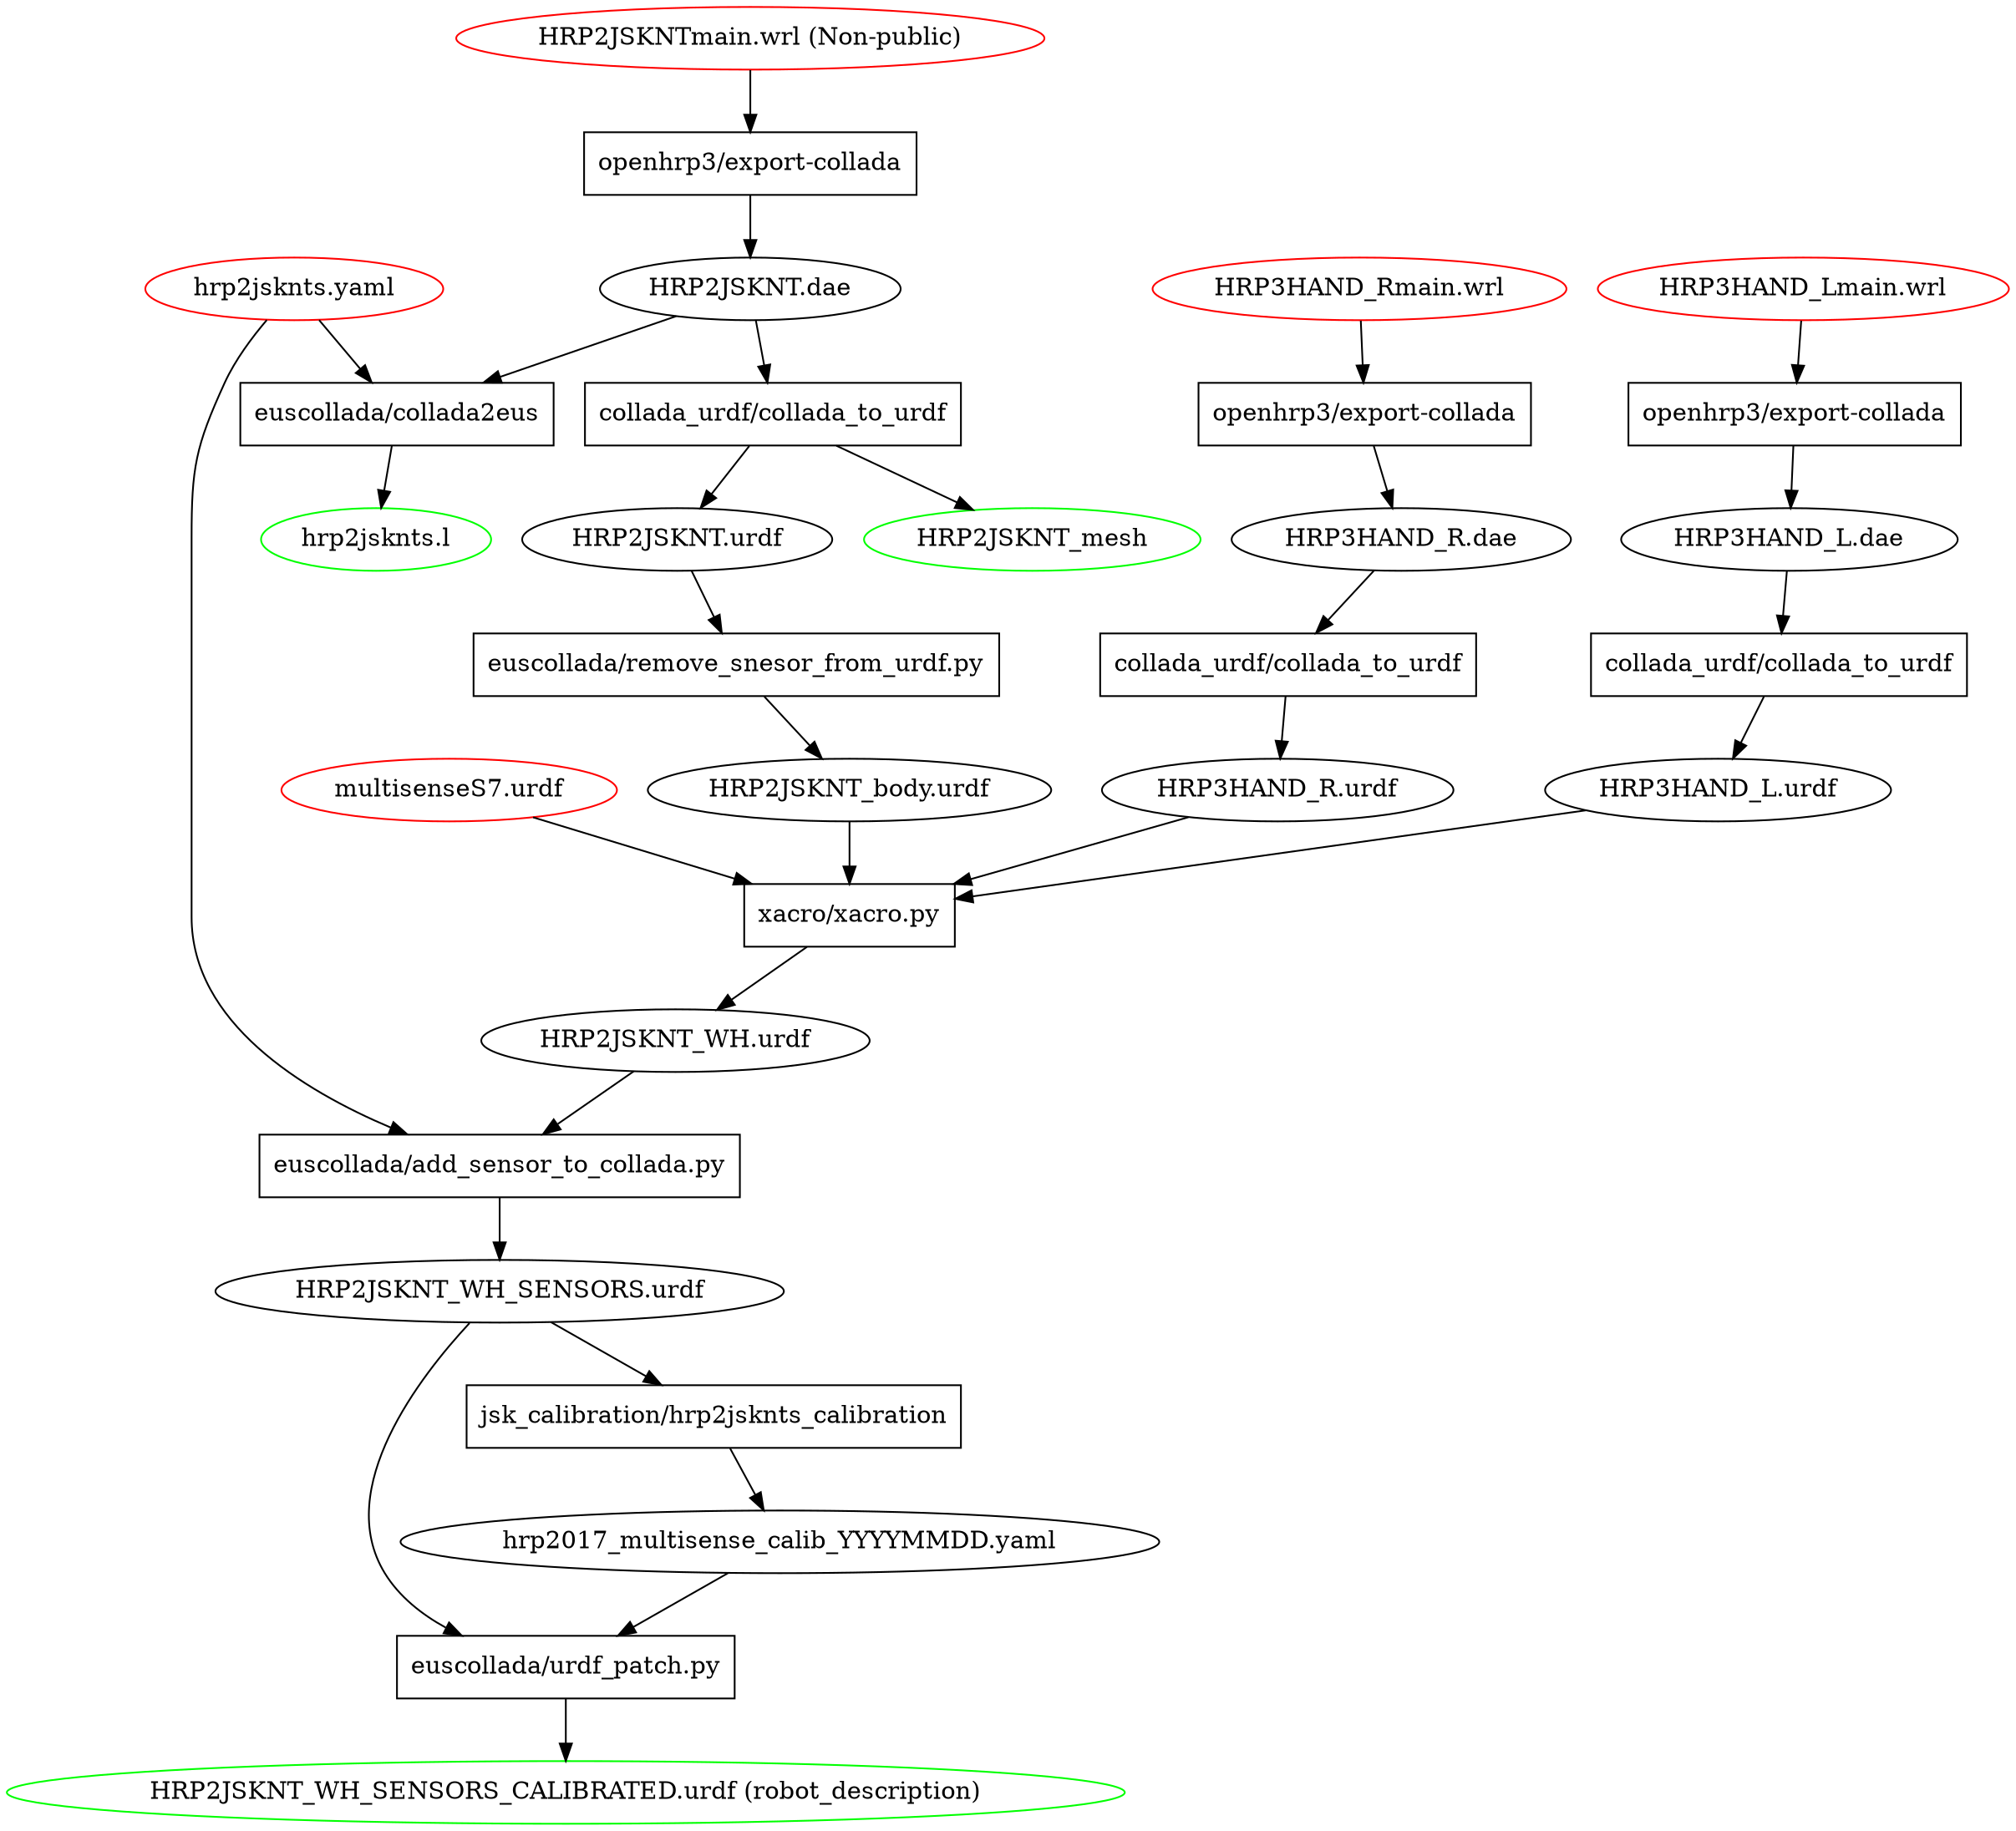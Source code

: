 digraph G{
        export_collada [shape=box, label="openhrp3/export-collada"];
        export_collada_lhand [shape=box, label="openhrp3/export-collada"];
        export_collada_rhand [shape=box, label="openhrp3/export-collada"];
        collada2eus [shape=box, label="euscollada/collada2eus"];
        collada_to_urdf [shape=box, label="collada_urdf/collada_to_urdf"];
        collada_to_urdf_lhand [shape=box, label="collada_urdf/collada_to_urdf"];
        collada_to_urdf_rhand [shape=box, label="collada_urdf/collada_to_urdf"];
        remove_sensor_from_urdf [shape=box, label="euscollada/remove_snesor_from_urdf.py"];
        add_sensor_to_collada [shape=box, label="euscollada/add_sensor_to_collada.py"]
        xacro [shape=box, label="xacro/xacro.py"];
        calib [shape=box, label="jsk_calibration/hrp2jsknts_calibration"];
        urdf_patch [shape=box, label="euscollada/urdf_patch.py"];

        // input files
        HRP2JSKNTmain_wrl [label="HRP2JSKNTmain.wrl (Non-public)", color=red];
        hrp2jsknts_yaml [label="hrp2jsknts.yaml", color=red];
        HRP3HAND_Rmain_wrl [label="HRP3HAND_Rmain.wrl", color=red];
        HRP3HAND_Lmain_wrl [label="HRP3HAND_Lmain.wrl", color=red];
        multisense_urdf [label="multisenseS7.urdf", color=red];

        // output files
        hrp2jsknts_l [label="hrp2jsknts.l", color=green]
        HRP2JSKNT_WH_SENSORS_CALIBRATED_urdf [label="HRP2JSKNT_WH_SENSORS_CALIBRATED.urdf (robot_description)", color=green]
        HRP2JSKNT_mesh [label="HRP2JSKNT_mesh", color=green];

        HRP2JSKNTmain_wrl -> export_collada;
        export_collada -> "HRP2JSKNT.dae";
        "hrp2jsknts_yaml" -> collada2eus;
        "HRP2JSKNT.dae" -> collada2eus;
        collada2eus -> hrp2jsknts_l;

        collada_to_urdf -> "HRP2JSKNT.urdf";
        collada_to_urdf -> HRP2JSKNT_mesh;
        "HRP2JSKNT.dae" -> collada_to_urdf;
        "HRP2JSKNT.urdf" ->  remove_sensor_from_urdf;
        remove_sensor_from_urdf -> "HRP2JSKNT_body.urdf";

        // hand
        HRP3HAND_Rmain_wrl -> export_collada_rhand;
        export_collada_rhand -> "HRP3HAND_R.dae";
        HRP3HAND_Lmain_wrl -> export_collada_lhand;
        export_collada_lhand -> "HRP3HAND_L.dae";
        "HRP3HAND_R.dae" -> collada_to_urdf_rhand;
        collada_to_urdf_rhand -> "HRP3HAND_R.urdf";
        "HRP3HAND_L.dae" -> collada_to_urdf_lhand;
        collada_to_urdf_lhand -> "HRP3HAND_L.urdf";
        "HRP2JSKNT_body.urdf" -> xacro;
        "HRP3HAND_L.urdf" -> xacro;
        "HRP3HAND_R.urdf" -> xacro;
        multisense_urdf -> xacro;
        xacro -> "HRP2JSKNT_WH.urdf";
        add_sensor_to_collada -> "HRP2JSKNT_WH_SENSORS.urdf";
        "HRP2JSKNT_WH.urdf" -> add_sensor_to_collada;
        hrp2jsknts_yaml -> add_sensor_to_collada;
        "HRP2JSKNT_WH_SENSORS.urdf" -> calib;
        calib -> "hrp2017_multisense_calib_YYYYMMDD.yaml";
        urdf_patch -> HRP2JSKNT_WH_SENSORS_CALIBRATED_urdf;
        "hrp2017_multisense_calib_YYYYMMDD.yaml" -> urdf_patch;
        "HRP2JSKNT_WH_SENSORS.urdf" -> urdf_patch;
}